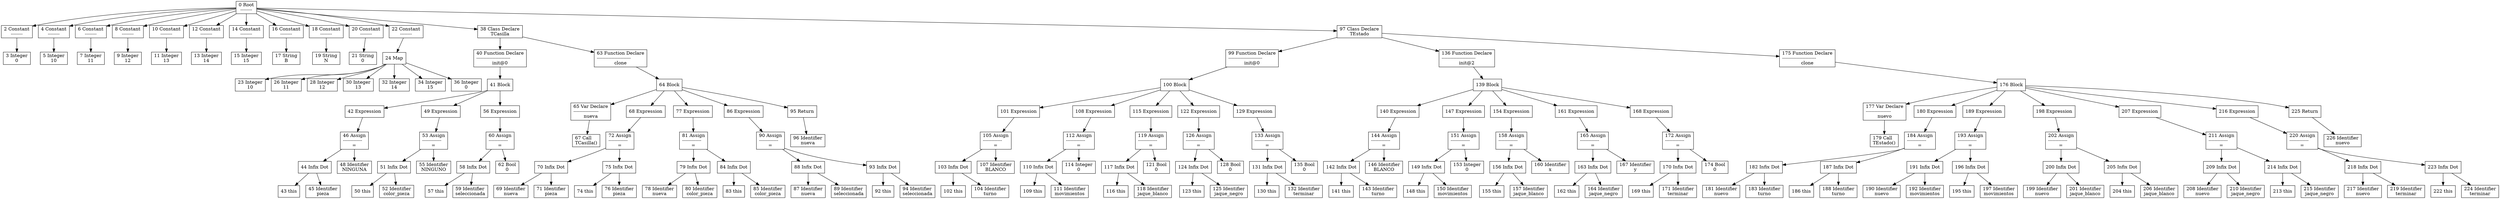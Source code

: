 digraph{
    node [shape=box]
    0 [label="0 Root\l--------"]
    0 -> 2
    2 [label="2 Constant\l--------"]
    2 -> 3
    3 [label="3 Integer\l0"]
    0 [label="0 Root\l--------"]
    0 -> 4
    4 [label="4 Constant\l--------"]
    4 -> 5
    5 [label="5 Integer\l10"]
    0 [label="0 Root\l--------"]
    0 -> 6
    6 [label="6 Constant\l--------"]
    6 -> 7
    7 [label="7 Integer\l11"]
    0 [label="0 Root\l--------"]
    0 -> 8
    8 [label="8 Constant\l--------"]
    8 -> 9
    9 [label="9 Integer\l12"]
    0 [label="0 Root\l--------"]
    0 -> 10
    10 [label="10 Constant\l--------"]
    10 -> 11
    11 [label="11 Integer\l13"]
    0 [label="0 Root\l--------"]
    0 -> 12
    12 [label="12 Constant\l--------"]
    12 -> 13
    13 [label="13 Integer\l14"]
    0 [label="0 Root\l--------"]
    0 -> 14
    14 [label="14 Constant\l--------"]
    14 -> 15
    15 [label="15 Integer\l15"]
    0 [label="0 Root\l--------"]
    0 -> 16
    16 [label="16 Constant\l--------"]
    16 -> 17
    17 [label="17 String\lB"]
    0 [label="0 Root\l--------"]
    0 -> 18
    18 [label="18 Constant\l--------"]
    18 -> 19
    19 [label="19 String\lN"]
    0 [label="0 Root\l--------"]
    0 -> 20
    20 [label="20 Constant\l--------"]
    20 -> 21
    21 [label="21 String\l0"]
    0 [label="0 Root\l--------"]
    0 -> 22
    22 [label="22 Constant\l--------"]
    22 -> 24
    24 [label="24 Map"]
    24 -> 23
    23 [label="23 Integer\l10"]
    24 -> 26
    26 [label="26 Integer\l11"]
    24 -> 28
    28 [label="28 Integer\l12"]
    24 -> 30
    30 [label="30 Integer\l13"]
    24 -> 32
    32 [label="32 Integer\l14"]
    24 -> 34
    34 [label="34 Integer\l15"]
    24 -> 36
    36 [label="36 Integer\l0"]
    0 [label="0 Root\l--------"]
    0 -> 38
    38 [label="38 Class Declare\lTCasilla"]
    38 -> 40
    40 [label="40 Function Declare\l-----------------------\linit@0"]
    40 -> 41
    41 [label="41 Block"]
    41 -> 42
    42 [label="42 Expression"]
    42 -> 46
    46 [label="46 Assign\l-------------\l="]
    46 -> 44
    44 [label="44 Infix Dot"]
    44 -> 43
    43 [label="43 this"]
    44 -> 45
    45 [label="45 Identifier\lpieza"]
    46 -> 48
    48 [label="48 Identifier\lNINGUNA"]
    41 [label="41 Block"]
    41 -> 49
    49 [label="49 Expression"]
    49 -> 53
    53 [label="53 Assign\l-------------\l="]
    53 -> 51
    51 [label="51 Infix Dot"]
    51 -> 50
    50 [label="50 this"]
    51 -> 52
    52 [label="52 Identifier\lcolor_pieza"]
    53 -> 55
    55 [label="55 Identifier\lNINGUNO"]
    41 [label="41 Block"]
    41 -> 56
    56 [label="56 Expression"]
    56 -> 60
    60 [label="60 Assign\l-------------\l="]
    60 -> 58
    58 [label="58 Infix Dot"]
    58 -> 57
    57 [label="57 this"]
    58 -> 59
    59 [label="59 Identifier\lseleccionada"]
    60 -> 62
    62 [label="62 Bool\l0"]
    38 -> 63
    63 [label="63 Function Declare\l-----------------------\lclone"]
    63 -> 64
    64 [label="64 Block"]
    64 -> 65
    65 [label="65 Var Declare\l-----------------\lnueva"]
    67 [label ="65 Var : nueva"]
    65 -> 67
    67 [label="67 Call\lTCasilla()"]
    64 [label="64 Block"]
    64 -> 68
    68 [label="68 Expression"]
    68 -> 72
    72 [label="72 Assign\l-------------\l="]
    72 -> 70
    70 [label="70 Infix Dot"]
    70 -> 69
    69 [label="69 Identifier\lnueva"]
    70 -> 71
    71 [label="71 Identifier\lpieza"]
    72 -> 75
    75 [label="75 Infix Dot"]
    75 -> 74
    74 [label="74 this"]
    75 -> 76
    76 [label="76 Identifier\lpieza"]
    64 [label="64 Block"]
    64 -> 77
    77 [label="77 Expression"]
    77 -> 81
    81 [label="81 Assign\l-------------\l="]
    81 -> 79
    79 [label="79 Infix Dot"]
    79 -> 78
    78 [label="78 Identifier\lnueva"]
    79 -> 80
    80 [label="80 Identifier\lcolor_pieza"]
    81 -> 84
    84 [label="84 Infix Dot"]
    84 -> 83
    83 [label="83 this"]
    84 -> 85
    85 [label="85 Identifier\lcolor_pieza"]
    64 [label="64 Block"]
    64 -> 86
    86 [label="86 Expression"]
    86 -> 90
    90 [label="90 Assign\l-------------\l="]
    90 -> 88
    88 [label="88 Infix Dot"]
    88 -> 87
    87 [label="87 Identifier\lnueva"]
    88 -> 89
    89 [label="89 Identifier\lseleccionada"]
    90 -> 93
    93 [label="93 Infix Dot"]
    93 -> 92
    92 [label="92 this"]
    93 -> 94
    94 [label="94 Identifier\lseleccionada"]
    64 [label="64 Block"]
    64 -> 95
    95 [label="95 Return"]
    95 -> 96
    96 [label="96 Identifier\lnueva"]
    0 [label="0 Root\l--------"]
    0 -> 97
    97 [label="97 Class Declare\lTEstado"]
    97 -> 99
    99 [label="99 Function Declare\l-----------------------\linit@0"]
    99 -> 100
    100 [label="100 Block"]
    100 -> 101
    101 [label="101 Expression"]
    101 -> 105
    105 [label="105 Assign\l-------------\l="]
    105 -> 103
    103 [label="103 Infix Dot"]
    103 -> 102
    102 [label="102 this"]
    103 -> 104
    104 [label="104 Identifier\lturno"]
    105 -> 107
    107 [label="107 Identifier\lBLANCO"]
    100 [label="100 Block"]
    100 -> 108
    108 [label="108 Expression"]
    108 -> 112
    112 [label="112 Assign\l-------------\l="]
    112 -> 110
    110 [label="110 Infix Dot"]
    110 -> 109
    109 [label="109 this"]
    110 -> 111
    111 [label="111 Identifier\lmovimientos"]
    112 -> 114
    114 [label="114 Integer\l0"]
    100 [label="100 Block"]
    100 -> 115
    115 [label="115 Expression"]
    115 -> 119
    119 [label="119 Assign\l-------------\l="]
    119 -> 117
    117 [label="117 Infix Dot"]
    117 -> 116
    116 [label="116 this"]
    117 -> 118
    118 [label="118 Identifier\ljaque_blanco"]
    119 -> 121
    121 [label="121 Bool\l0"]
    100 [label="100 Block"]
    100 -> 122
    122 [label="122 Expression"]
    122 -> 126
    126 [label="126 Assign\l-------------\l="]
    126 -> 124
    124 [label="124 Infix Dot"]
    124 -> 123
    123 [label="123 this"]
    124 -> 125
    125 [label="125 Identifier\ljaque_negro"]
    126 -> 128
    128 [label="128 Bool\l0"]
    100 [label="100 Block"]
    100 -> 129
    129 [label="129 Expression"]
    129 -> 133
    133 [label="133 Assign\l-------------\l="]
    133 -> 131
    131 [label="131 Infix Dot"]
    131 -> 130
    130 [label="130 this"]
    131 -> 132
    132 [label="132 Identifier\lterminar"]
    133 -> 135
    135 [label="135 Bool\l0"]
    97 -> 136
    136 [label="136 Function Declare\l-----------------------\linit@2"]
    136 -> 139
    139 [label="139 Block"]
    139 -> 140
    140 [label="140 Expression"]
    140 -> 144
    144 [label="144 Assign\l-------------\l="]
    144 -> 142
    142 [label="142 Infix Dot"]
    142 -> 141
    141 [label="141 this"]
    142 -> 143
    143 [label="143 Identifier\lturno"]
    144 -> 146
    146 [label="146 Identifier\lBLANCO"]
    139 [label="139 Block"]
    139 -> 147
    147 [label="147 Expression"]
    147 -> 151
    151 [label="151 Assign\l-------------\l="]
    151 -> 149
    149 [label="149 Infix Dot"]
    149 -> 148
    148 [label="148 this"]
    149 -> 150
    150 [label="150 Identifier\lmovimientos"]
    151 -> 153
    153 [label="153 Integer\l0"]
    139 [label="139 Block"]
    139 -> 154
    154 [label="154 Expression"]
    154 -> 158
    158 [label="158 Assign\l-------------\l="]
    158 -> 156
    156 [label="156 Infix Dot"]
    156 -> 155
    155 [label="155 this"]
    156 -> 157
    157 [label="157 Identifier\ljaque_blanco"]
    158 -> 160
    160 [label="160 Identifier\lx"]
    139 [label="139 Block"]
    139 -> 161
    161 [label="161 Expression"]
    161 -> 165
    165 [label="165 Assign\l-------------\l="]
    165 -> 163
    163 [label="163 Infix Dot"]
    163 -> 162
    162 [label="162 this"]
    163 -> 164
    164 [label="164 Identifier\ljaque_negro"]
    165 -> 167
    167 [label="167 Identifier\ly"]
    139 [label="139 Block"]
    139 -> 168
    168 [label="168 Expression"]
    168 -> 172
    172 [label="172 Assign\l-------------\l="]
    172 -> 170
    170 [label="170 Infix Dot"]
    170 -> 169
    169 [label="169 this"]
    170 -> 171
    171 [label="171 Identifier\lterminar"]
    172 -> 174
    174 [label="174 Bool\l0"]
    97 -> 175
    175 [label="175 Function Declare\l-----------------------\lclone"]
    175 -> 176
    176 [label="176 Block"]
    176 -> 177
    177 [label="177 Var Declare\l-----------------\lnuevo"]
    179 [label ="177 Var : nuevo"]
    177 -> 179
    179 [label="179 Call\lTEstado()"]
    176 [label="176 Block"]
    176 -> 180
    180 [label="180 Expression"]
    180 -> 184
    184 [label="184 Assign\l-------------\l="]
    184 -> 182
    182 [label="182 Infix Dot"]
    182 -> 181
    181 [label="181 Identifier\lnuevo"]
    182 -> 183
    183 [label="183 Identifier\lturno"]
    184 -> 187
    187 [label="187 Infix Dot"]
    187 -> 186
    186 [label="186 this"]
    187 -> 188
    188 [label="188 Identifier\lturno"]
    176 [label="176 Block"]
    176 -> 189
    189 [label="189 Expression"]
    189 -> 193
    193 [label="193 Assign\l-------------\l="]
    193 -> 191
    191 [label="191 Infix Dot"]
    191 -> 190
    190 [label="190 Identifier\lnuevo"]
    191 -> 192
    192 [label="192 Identifier\lmovimientos"]
    193 -> 196
    196 [label="196 Infix Dot"]
    196 -> 195
    195 [label="195 this"]
    196 -> 197
    197 [label="197 Identifier\lmovimientos"]
    176 [label="176 Block"]
    176 -> 198
    198 [label="198 Expression"]
    198 -> 202
    202 [label="202 Assign\l-------------\l="]
    202 -> 200
    200 [label="200 Infix Dot"]
    200 -> 199
    199 [label="199 Identifier\lnuevo"]
    200 -> 201
    201 [label="201 Identifier\ljaque_blanco"]
    202 -> 205
    205 [label="205 Infix Dot"]
    205 -> 204
    204 [label="204 this"]
    205 -> 206
    206 [label="206 Identifier\ljaque_blanco"]
    176 [label="176 Block"]
    176 -> 207
    207 [label="207 Expression"]
    207 -> 211
    211 [label="211 Assign\l-------------\l="]
    211 -> 209
    209 [label="209 Infix Dot"]
    209 -> 208
    208 [label="208 Identifier\lnuevo"]
    209 -> 210
    210 [label="210 Identifier\ljaque_negro"]
    211 -> 214
    214 [label="214 Infix Dot"]
    214 -> 213
    213 [label="213 this"]
    214 -> 215
    215 [label="215 Identifier\ljaque_negro"]
    176 [label="176 Block"]
    176 -> 216
    216 [label="216 Expression"]
    216 -> 220
    220 [label="220 Assign\l-------------\l="]
    220 -> 218
    218 [label="218 Infix Dot"]
    218 -> 217
    217 [label="217 Identifier\lnuevo"]
    218 -> 219
    219 [label="219 Identifier\lterminar"]
    220 -> 223
    223 [label="223 Infix Dot"]
    223 -> 222
    222 [label="222 this"]
    223 -> 224
    224 [label="224 Identifier\lterminar"]
    176 [label="176 Block"]
    176 -> 225
    225 [label="225 Return"]
    225 -> 226
    226 [label="226 Identifier\lnuevo"]
}